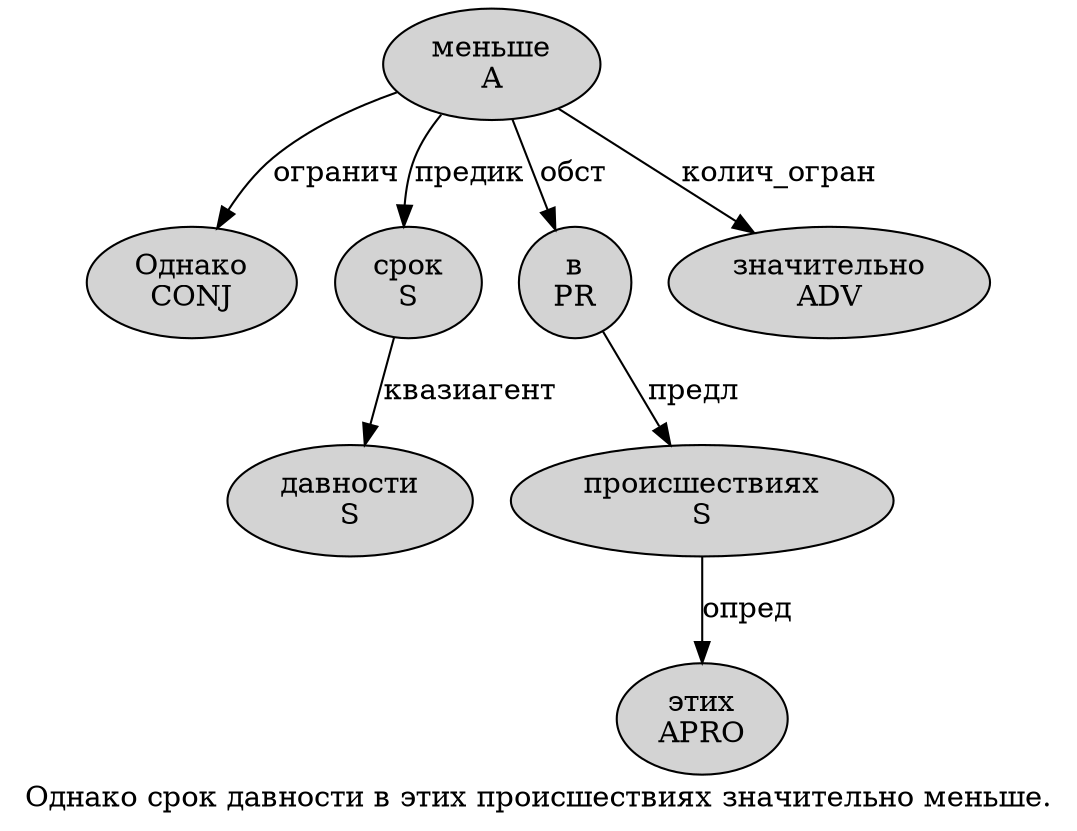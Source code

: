 digraph SENTENCE_634 {
	graph [label="Однако срок давности в этих происшествиях значительно меньше."]
	node [style=filled]
		0 [label="Однако
CONJ" color="" fillcolor=lightgray penwidth=1 shape=ellipse]
		1 [label="срок
S" color="" fillcolor=lightgray penwidth=1 shape=ellipse]
		2 [label="давности
S" color="" fillcolor=lightgray penwidth=1 shape=ellipse]
		3 [label="в
PR" color="" fillcolor=lightgray penwidth=1 shape=ellipse]
		4 [label="этих
APRO" color="" fillcolor=lightgray penwidth=1 shape=ellipse]
		5 [label="происшествиях
S" color="" fillcolor=lightgray penwidth=1 shape=ellipse]
		6 [label="значительно
ADV" color="" fillcolor=lightgray penwidth=1 shape=ellipse]
		7 [label="меньше
A" color="" fillcolor=lightgray penwidth=1 shape=ellipse]
			1 -> 2 [label="квазиагент"]
			5 -> 4 [label="опред"]
			7 -> 0 [label="огранич"]
			7 -> 1 [label="предик"]
			7 -> 3 [label="обст"]
			7 -> 6 [label="колич_огран"]
			3 -> 5 [label="предл"]
}